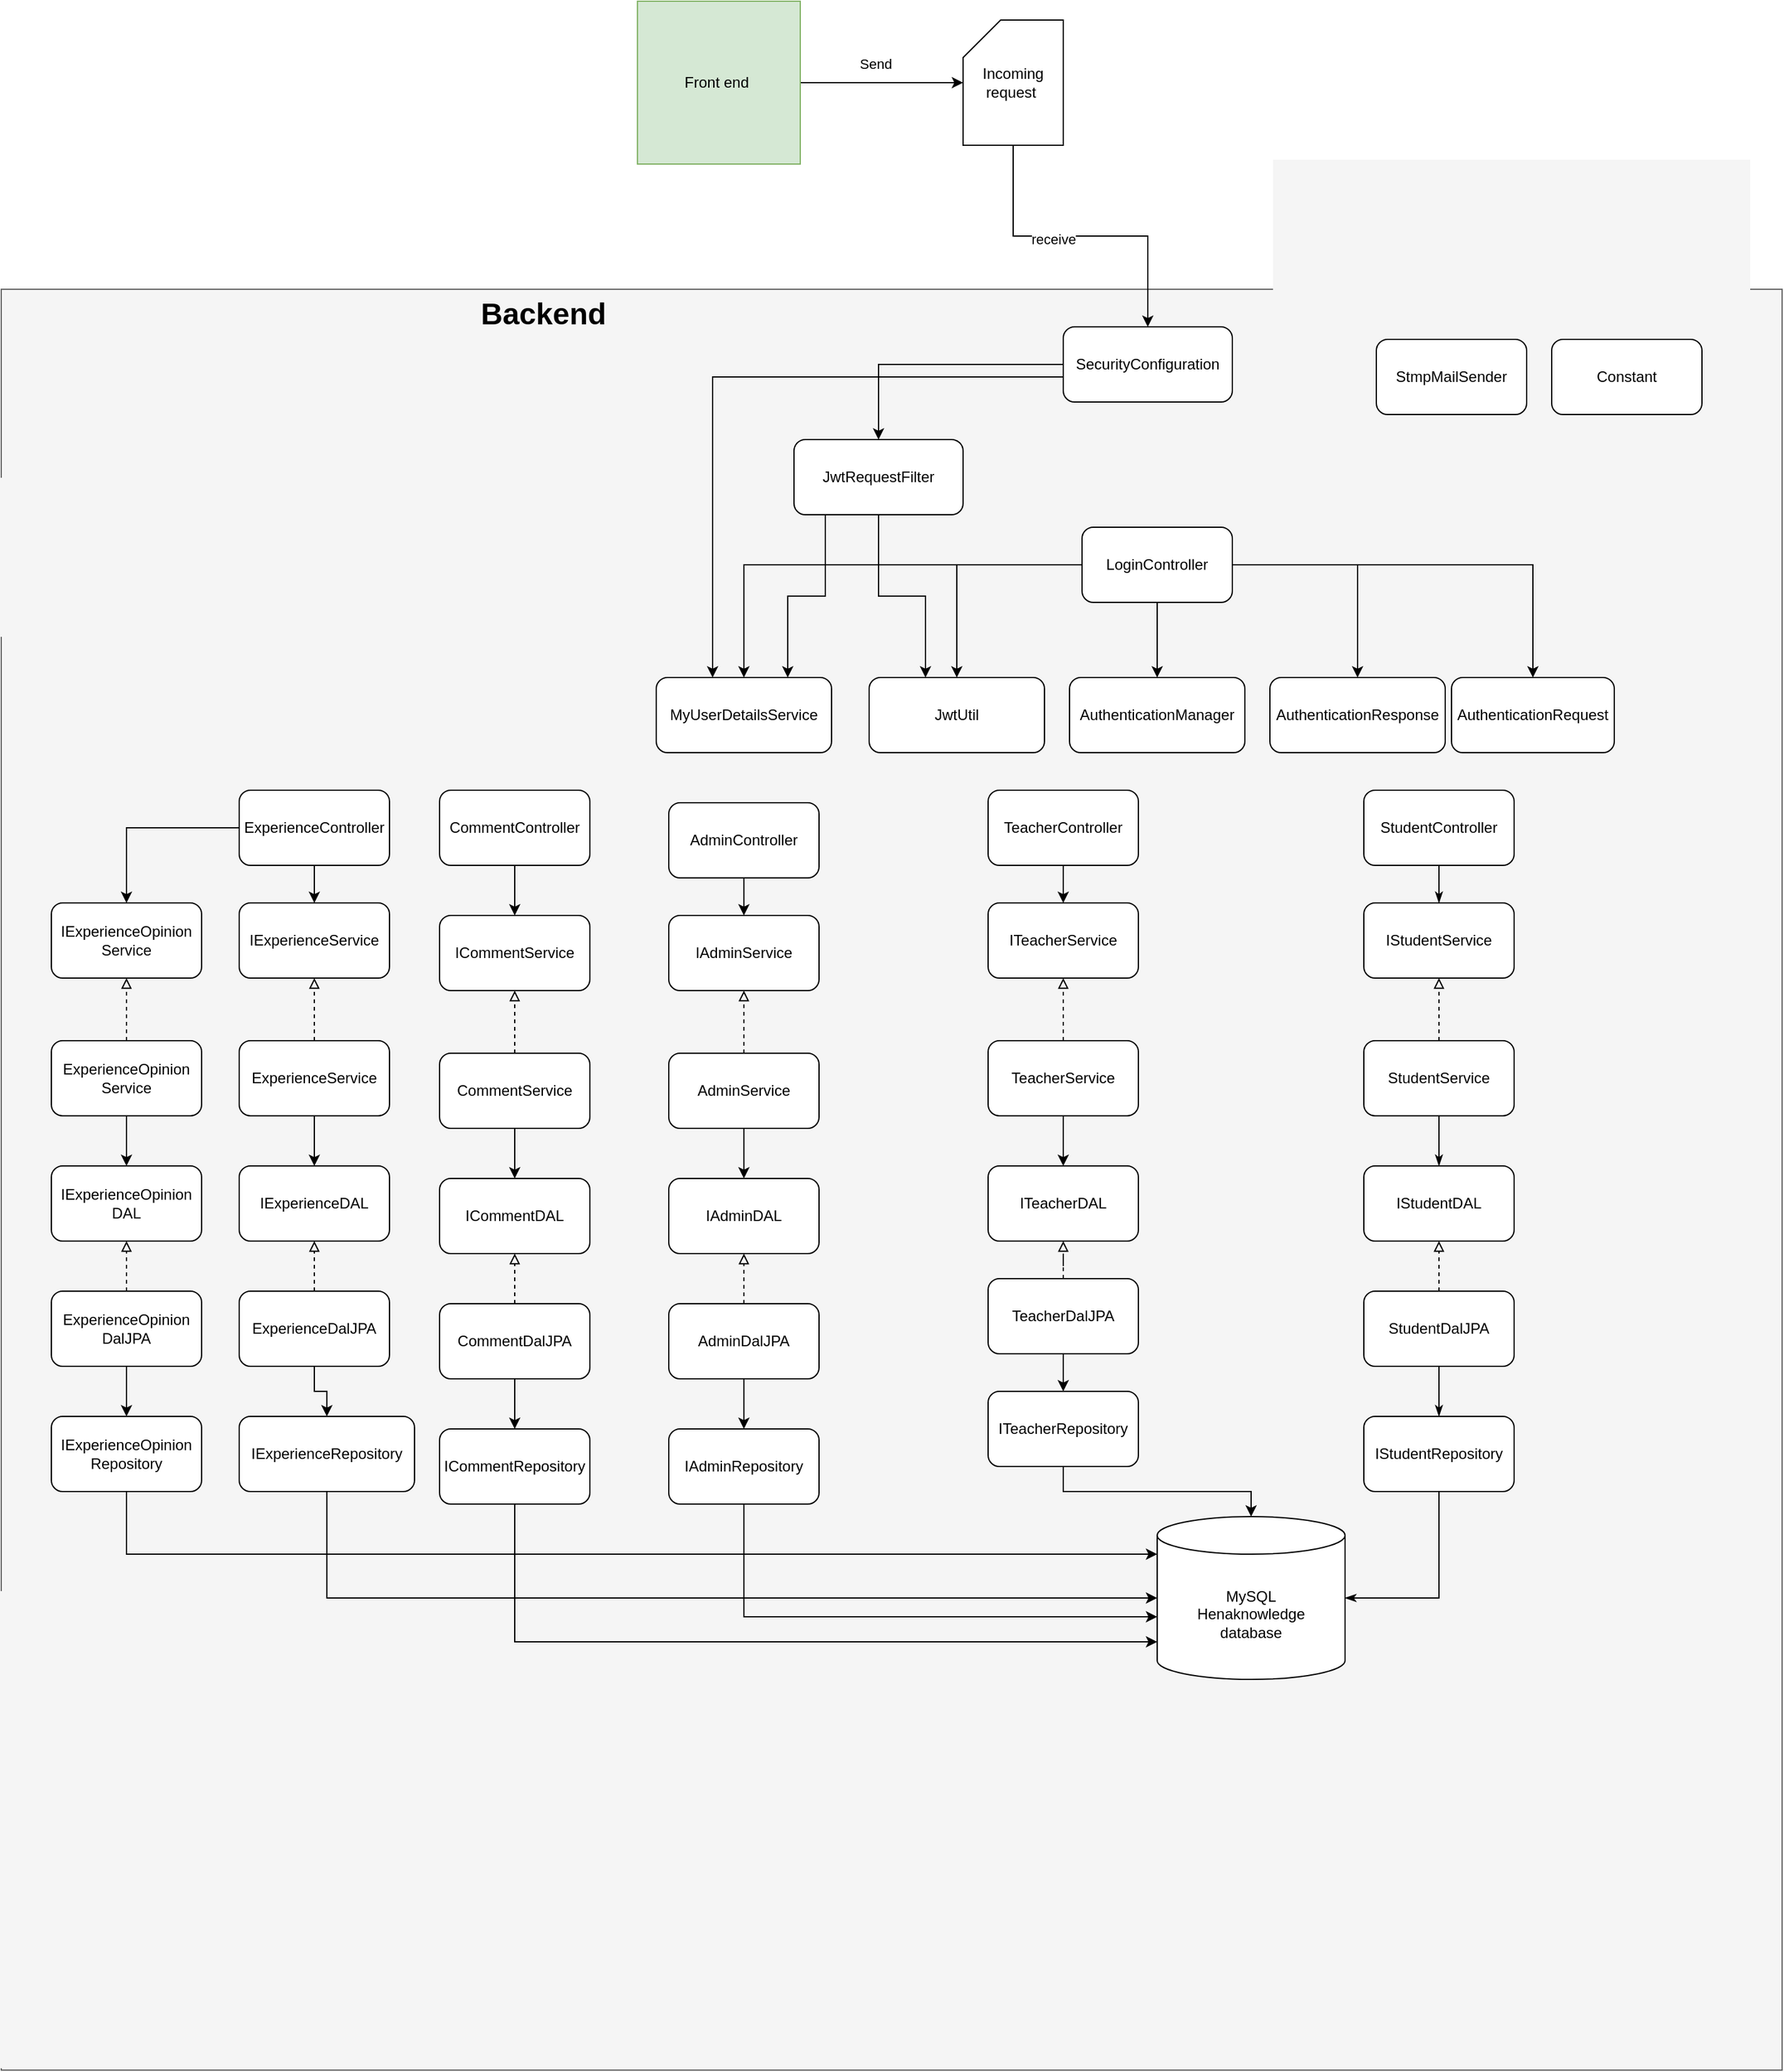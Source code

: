 <mxfile version="14.7.6" type="device"><diagram id="BdHN0gs1OWvveLg59ikw" name="Page-1"><mxGraphModel dx="2926" dy="978" grid="1" gridSize="10" guides="1" tooltips="1" connect="1" arrows="1" fold="1" page="1" pageScale="1" pageWidth="850" pageHeight="1100" math="0" shadow="0"><root><mxCell id="0"/><mxCell id="1" parent="0"/><mxCell id="N8y9INt-wDr2TbsWj7_3-1" value="Incoming request&amp;nbsp;" style="shape=card;whiteSpace=wrap;html=1;" parent="1" vertex="1"><mxGeometry x="708" y="465" width="80" height="100" as="geometry"/></mxCell><mxCell id="N8y9INt-wDr2TbsWj7_3-3" style="edgeStyle=orthogonalEdgeStyle;rounded=0;orthogonalLoop=1;jettySize=auto;html=1;" parent="1" source="N8y9INt-wDr2TbsWj7_3-2" target="N8y9INt-wDr2TbsWj7_3-1" edge="1"><mxGeometry relative="1" as="geometry"/></mxCell><mxCell id="N8y9INt-wDr2TbsWj7_3-4" value="Send" style="edgeLabel;html=1;align=center;verticalAlign=middle;resizable=0;points=[];" parent="N8y9INt-wDr2TbsWj7_3-3" vertex="1" connectable="0"><mxGeometry x="-0.339" relative="1" as="geometry"><mxPoint x="17" y="-15" as="offset"/></mxGeometry></mxCell><mxCell id="N8y9INt-wDr2TbsWj7_3-2" value="Front end&amp;nbsp;" style="whiteSpace=wrap;html=1;aspect=fixed;fillColor=#d5e8d4;strokeColor=#82b366;" parent="1" vertex="1"><mxGeometry x="448" y="450" width="130" height="130" as="geometry"/></mxCell><mxCell id="N8y9INt-wDr2TbsWj7_3-5" value="" style="whiteSpace=wrap;html=1;aspect=fixed;fillColor=#f5f5f5;strokeColor=#666666;fontColor=#333333;" parent="1" vertex="1"><mxGeometry x="-60" y="680" width="1422" height="1422" as="geometry"/></mxCell><mxCell id="N8y9INt-wDr2TbsWj7_3-6" value="&lt;h1&gt;Backend&lt;/h1&gt;" style="text;html=1;strokeColor=none;fillColor=none;spacing=5;spacingTop=-20;whiteSpace=wrap;overflow=hidden;rounded=0;" parent="1" vertex="1"><mxGeometry x="318" y="680" width="120" height="50" as="geometry"/></mxCell><mxCell id="N8y9INt-wDr2TbsWj7_3-38" style="edgeStyle=orthogonalEdgeStyle;rounded=0;orthogonalLoop=1;jettySize=auto;html=1;" parent="1" source="N8y9INt-wDr2TbsWj7_3-10" target="N8y9INt-wDr2TbsWj7_3-11" edge="1"><mxGeometry relative="1" as="geometry"/></mxCell><mxCell id="N8y9INt-wDr2TbsWj7_3-10" value="AdminController" style="rounded=1;whiteSpace=wrap;html=1;" parent="1" vertex="1"><mxGeometry x="473" y="1090" width="120" height="60" as="geometry"/></mxCell><mxCell id="N8y9INt-wDr2TbsWj7_3-11" value="IAdminService" style="rounded=1;whiteSpace=wrap;html=1;" parent="1" vertex="1"><mxGeometry x="473" y="1180" width="120" height="60" as="geometry"/></mxCell><mxCell id="N8y9INt-wDr2TbsWj7_3-39" style="edgeStyle=orthogonalEdgeStyle;rounded=0;orthogonalLoop=1;jettySize=auto;html=1;dashed=1;endArrow=block;endFill=0;" parent="1" source="N8y9INt-wDr2TbsWj7_3-12" target="N8y9INt-wDr2TbsWj7_3-11" edge="1"><mxGeometry relative="1" as="geometry"/></mxCell><mxCell id="N8y9INt-wDr2TbsWj7_3-40" style="edgeStyle=orthogonalEdgeStyle;rounded=0;orthogonalLoop=1;jettySize=auto;html=1;endArrow=classic;endFill=1;" parent="1" source="N8y9INt-wDr2TbsWj7_3-12" target="N8y9INt-wDr2TbsWj7_3-13" edge="1"><mxGeometry relative="1" as="geometry"/></mxCell><mxCell id="N8y9INt-wDr2TbsWj7_3-12" value="AdminService" style="rounded=1;whiteSpace=wrap;html=1;" parent="1" vertex="1"><mxGeometry x="473" y="1290" width="120" height="60" as="geometry"/></mxCell><mxCell id="N8y9INt-wDr2TbsWj7_3-13" value="IAdminDAL" style="rounded=1;whiteSpace=wrap;html=1;" parent="1" vertex="1"><mxGeometry x="473" y="1390" width="120" height="60" as="geometry"/></mxCell><mxCell id="N8y9INt-wDr2TbsWj7_3-41" style="edgeStyle=orthogonalEdgeStyle;rounded=0;orthogonalLoop=1;jettySize=auto;html=1;endArrow=block;endFill=0;dashed=1;" parent="1" source="N8y9INt-wDr2TbsWj7_3-14" target="N8y9INt-wDr2TbsWj7_3-13" edge="1"><mxGeometry relative="1" as="geometry"/></mxCell><mxCell id="N8y9INt-wDr2TbsWj7_3-42" style="edgeStyle=orthogonalEdgeStyle;rounded=0;orthogonalLoop=1;jettySize=auto;html=1;endArrow=classic;endFill=1;" parent="1" source="N8y9INt-wDr2TbsWj7_3-14" target="N8y9INt-wDr2TbsWj7_3-15" edge="1"><mxGeometry relative="1" as="geometry"/></mxCell><mxCell id="N8y9INt-wDr2TbsWj7_3-14" value="AdminDalJPA" style="rounded=1;whiteSpace=wrap;html=1;" parent="1" vertex="1"><mxGeometry x="473" y="1490" width="120" height="60" as="geometry"/></mxCell><mxCell id="N8y9INt-wDr2TbsWj7_3-43" style="edgeStyle=orthogonalEdgeStyle;rounded=0;orthogonalLoop=1;jettySize=auto;html=1;endArrow=classic;endFill=1;" parent="1" source="N8y9INt-wDr2TbsWj7_3-15" target="N8y9INt-wDr2TbsWj7_3-37" edge="1"><mxGeometry relative="1" as="geometry"><Array as="points"><mxPoint x="533" y="1740"/></Array></mxGeometry></mxCell><mxCell id="N8y9INt-wDr2TbsWj7_3-15" value="IAdminRepository" style="rounded=1;whiteSpace=wrap;html=1;" parent="1" vertex="1"><mxGeometry x="473" y="1590" width="120" height="60" as="geometry"/></mxCell><mxCell id="N8y9INt-wDr2TbsWj7_3-20" style="edgeStyle=orthogonalEdgeStyle;rounded=0;orthogonalLoop=1;jettySize=auto;html=1;" parent="1" source="N8y9INt-wDr2TbsWj7_3-16" target="N8y9INt-wDr2TbsWj7_3-17" edge="1"><mxGeometry relative="1" as="geometry"/></mxCell><mxCell id="N8y9INt-wDr2TbsWj7_3-21" style="edgeStyle=orthogonalEdgeStyle;rounded=0;orthogonalLoop=1;jettySize=auto;html=1;" parent="1" source="N8y9INt-wDr2TbsWj7_3-16" target="N8y9INt-wDr2TbsWj7_3-19" edge="1"><mxGeometry relative="1" as="geometry"/></mxCell><mxCell id="N8y9INt-wDr2TbsWj7_3-28" style="edgeStyle=orthogonalEdgeStyle;rounded=0;orthogonalLoop=1;jettySize=auto;html=1;" parent="1" source="N8y9INt-wDr2TbsWj7_3-16" target="N8y9INt-wDr2TbsWj7_3-26" edge="1"><mxGeometry relative="1" as="geometry"/></mxCell><mxCell id="N8y9INt-wDr2TbsWj7_3-29" style="edgeStyle=orthogonalEdgeStyle;rounded=0;orthogonalLoop=1;jettySize=auto;html=1;" parent="1" source="N8y9INt-wDr2TbsWj7_3-16" target="N8y9INt-wDr2TbsWj7_3-24" edge="1"><mxGeometry relative="1" as="geometry"/></mxCell><mxCell id="N8y9INt-wDr2TbsWj7_3-30" style="edgeStyle=orthogonalEdgeStyle;rounded=0;orthogonalLoop=1;jettySize=auto;html=1;" parent="1" source="N8y9INt-wDr2TbsWj7_3-16" target="N8y9INt-wDr2TbsWj7_3-25" edge="1"><mxGeometry relative="1" as="geometry"/></mxCell><mxCell id="N8y9INt-wDr2TbsWj7_3-16" value="LoginController" style="rounded=1;whiteSpace=wrap;html=1;" parent="1" vertex="1"><mxGeometry x="803" y="870" width="120" height="60" as="geometry"/></mxCell><mxCell id="N8y9INt-wDr2TbsWj7_3-17" value="AuthenticationRequest" style="rounded=1;whiteSpace=wrap;html=1;" parent="1" vertex="1"><mxGeometry x="1098" y="990" width="130" height="60" as="geometry"/></mxCell><mxCell id="N8y9INt-wDr2TbsWj7_3-19" value="AuthenticationResponse" style="rounded=1;whiteSpace=wrap;html=1;" parent="1" vertex="1"><mxGeometry x="953" y="990" width="140" height="60" as="geometry"/></mxCell><mxCell id="N8y9INt-wDr2TbsWj7_3-24" value="JwtUtil" style="rounded=1;whiteSpace=wrap;html=1;" parent="1" vertex="1"><mxGeometry x="633" y="990" width="140" height="60" as="geometry"/></mxCell><mxCell id="N8y9INt-wDr2TbsWj7_3-25" value="MyUserDetailsService" style="rounded=1;whiteSpace=wrap;html=1;" parent="1" vertex="1"><mxGeometry x="463" y="990" width="140" height="60" as="geometry"/></mxCell><mxCell id="N8y9INt-wDr2TbsWj7_3-26" value="AuthenticationManager" style="rounded=1;whiteSpace=wrap;html=1;" parent="1" vertex="1"><mxGeometry x="793" y="990" width="140" height="60" as="geometry"/></mxCell><mxCell id="N8y9INt-wDr2TbsWj7_3-33" style="edgeStyle=orthogonalEdgeStyle;rounded=0;orthogonalLoop=1;jettySize=auto;html=1;" parent="1" source="N8y9INt-wDr2TbsWj7_3-31" target="N8y9INt-wDr2TbsWj7_3-32" edge="1"><mxGeometry relative="1" as="geometry"/></mxCell><mxCell id="N8y9INt-wDr2TbsWj7_3-34" style="edgeStyle=orthogonalEdgeStyle;rounded=0;orthogonalLoop=1;jettySize=auto;html=1;" parent="1" source="N8y9INt-wDr2TbsWj7_3-31" target="N8y9INt-wDr2TbsWj7_3-25" edge="1"><mxGeometry relative="1" as="geometry"><Array as="points"><mxPoint x="508" y="750"/></Array></mxGeometry></mxCell><mxCell id="N8y9INt-wDr2TbsWj7_3-31" value="SecurityConfiguration" style="rounded=1;whiteSpace=wrap;html=1;" parent="1" vertex="1"><mxGeometry x="788" y="710" width="135" height="60" as="geometry"/></mxCell><mxCell id="N8y9INt-wDr2TbsWj7_3-7" style="edgeStyle=orthogonalEdgeStyle;rounded=0;orthogonalLoop=1;jettySize=auto;html=1;" parent="1" source="N8y9INt-wDr2TbsWj7_3-1" target="N8y9INt-wDr2TbsWj7_3-31" edge="1"><mxGeometry relative="1" as="geometry"/></mxCell><mxCell id="N8y9INt-wDr2TbsWj7_3-8" value="receive" style="edgeLabel;html=1;align=center;verticalAlign=middle;resizable=0;points=[];" parent="N8y9INt-wDr2TbsWj7_3-7" vertex="1" connectable="0"><mxGeometry x="0.126" y="-2" relative="1" as="geometry"><mxPoint x="-38" as="offset"/></mxGeometry></mxCell><mxCell id="N8y9INt-wDr2TbsWj7_3-35" style="edgeStyle=orthogonalEdgeStyle;rounded=0;orthogonalLoop=1;jettySize=auto;html=1;" parent="1" source="N8y9INt-wDr2TbsWj7_3-32" target="N8y9INt-wDr2TbsWj7_3-24" edge="1"><mxGeometry relative="1" as="geometry"><Array as="points"><mxPoint x="640" y="925"/><mxPoint x="678" y="925"/></Array></mxGeometry></mxCell><mxCell id="N8y9INt-wDr2TbsWj7_3-36" style="edgeStyle=orthogonalEdgeStyle;rounded=0;orthogonalLoop=1;jettySize=auto;html=1;" parent="1" source="N8y9INt-wDr2TbsWj7_3-32" target="N8y9INt-wDr2TbsWj7_3-25" edge="1"><mxGeometry relative="1" as="geometry"><Array as="points"><mxPoint x="598" y="925"/><mxPoint x="568" y="925"/></Array></mxGeometry></mxCell><mxCell id="N8y9INt-wDr2TbsWj7_3-32" value="JwtRequestFilter" style="rounded=1;whiteSpace=wrap;html=1;" parent="1" vertex="1"><mxGeometry x="573" y="800" width="135" height="60" as="geometry"/></mxCell><mxCell id="N8y9INt-wDr2TbsWj7_3-37" value="MySQL&lt;br&gt;Henaknowledge&lt;br&gt;&amp;nbsp;database&amp;nbsp;" style="shape=cylinder3;whiteSpace=wrap;html=1;boundedLbl=1;backgroundOutline=1;size=15;" parent="1" vertex="1"><mxGeometry x="863" y="1660" width="150" height="130" as="geometry"/></mxCell><mxCell id="5elUZLbEnEv_fz28JsXY-10" style="edgeStyle=orthogonalEdgeStyle;rounded=0;orthogonalLoop=1;jettySize=auto;html=1;endArrow=classicThin;endFill=1;" parent="1" source="N8y9INt-wDr2TbsWj7_3-46" target="N8y9INt-wDr2TbsWj7_3-47" edge="1"><mxGeometry relative="1" as="geometry"/></mxCell><mxCell id="N8y9INt-wDr2TbsWj7_3-46" value="StudentController" style="rounded=1;whiteSpace=wrap;html=1;" parent="1" vertex="1"><mxGeometry x="1028" y="1080" width="120" height="60" as="geometry"/></mxCell><mxCell id="N8y9INt-wDr2TbsWj7_3-47" value="IStudentService" style="rounded=1;whiteSpace=wrap;html=1;" parent="1" vertex="1"><mxGeometry x="1028" y="1170" width="120" height="60" as="geometry"/></mxCell><mxCell id="5elUZLbEnEv_fz28JsXY-9" style="edgeStyle=orthogonalEdgeStyle;rounded=0;orthogonalLoop=1;jettySize=auto;html=1;dashed=1;endArrow=block;endFill=0;" parent="1" source="N8y9INt-wDr2TbsWj7_3-48" target="N8y9INt-wDr2TbsWj7_3-47" edge="1"><mxGeometry relative="1" as="geometry"/></mxCell><mxCell id="5elUZLbEnEv_fz28JsXY-11" style="edgeStyle=orthogonalEdgeStyle;rounded=0;orthogonalLoop=1;jettySize=auto;html=1;endArrow=classicThin;endFill=1;" parent="1" source="N8y9INt-wDr2TbsWj7_3-48" target="N8y9INt-wDr2TbsWj7_3-49" edge="1"><mxGeometry relative="1" as="geometry"/></mxCell><mxCell id="N8y9INt-wDr2TbsWj7_3-48" value="StudentService" style="rounded=1;whiteSpace=wrap;html=1;" parent="1" vertex="1"><mxGeometry x="1028" y="1280" width="120" height="60" as="geometry"/></mxCell><mxCell id="N8y9INt-wDr2TbsWj7_3-49" value="IStudentDAL" style="rounded=1;whiteSpace=wrap;html=1;" parent="1" vertex="1"><mxGeometry x="1028" y="1380" width="120" height="60" as="geometry"/></mxCell><mxCell id="5elUZLbEnEv_fz28JsXY-8" style="edgeStyle=orthogonalEdgeStyle;rounded=0;orthogonalLoop=1;jettySize=auto;html=1;dashed=1;endArrow=block;endFill=0;" parent="1" source="N8y9INt-wDr2TbsWj7_3-50" target="N8y9INt-wDr2TbsWj7_3-49" edge="1"><mxGeometry relative="1" as="geometry"/></mxCell><mxCell id="5elUZLbEnEv_fz28JsXY-12" style="edgeStyle=orthogonalEdgeStyle;rounded=0;orthogonalLoop=1;jettySize=auto;html=1;endArrow=classicThin;endFill=1;" parent="1" source="N8y9INt-wDr2TbsWj7_3-50" target="N8y9INt-wDr2TbsWj7_3-51" edge="1"><mxGeometry relative="1" as="geometry"/></mxCell><mxCell id="N8y9INt-wDr2TbsWj7_3-50" value="StudentDalJPA" style="rounded=1;whiteSpace=wrap;html=1;" parent="1" vertex="1"><mxGeometry x="1028" y="1480" width="120" height="60" as="geometry"/></mxCell><mxCell id="5elUZLbEnEv_fz28JsXY-13" style="edgeStyle=orthogonalEdgeStyle;rounded=0;orthogonalLoop=1;jettySize=auto;html=1;endArrow=classicThin;endFill=1;" parent="1" source="N8y9INt-wDr2TbsWj7_3-51" target="N8y9INt-wDr2TbsWj7_3-37" edge="1"><mxGeometry relative="1" as="geometry"><Array as="points"><mxPoint x="1088" y="1725"/></Array></mxGeometry></mxCell><mxCell id="N8y9INt-wDr2TbsWj7_3-51" value="IStudentRepository" style="rounded=1;whiteSpace=wrap;html=1;" parent="1" vertex="1"><mxGeometry x="1028" y="1580" width="120" height="60" as="geometry"/></mxCell><mxCell id="5elUZLbEnEv_fz28JsXY-5" style="edgeStyle=orthogonalEdgeStyle;rounded=0;orthogonalLoop=1;jettySize=auto;html=1;" parent="1" source="N8y9INt-wDr2TbsWj7_3-52" target="N8y9INt-wDr2TbsWj7_3-53" edge="1"><mxGeometry relative="1" as="geometry"/></mxCell><mxCell id="N8y9INt-wDr2TbsWj7_3-52" value="TeacherController" style="rounded=1;whiteSpace=wrap;html=1;" parent="1" vertex="1"><mxGeometry x="728" y="1080" width="120" height="60" as="geometry"/></mxCell><mxCell id="N8y9INt-wDr2TbsWj7_3-53" value="ITeacherService" style="rounded=1;whiteSpace=wrap;html=1;" parent="1" vertex="1"><mxGeometry x="728" y="1170" width="120" height="60" as="geometry"/></mxCell><mxCell id="5elUZLbEnEv_fz28JsXY-4" style="edgeStyle=orthogonalEdgeStyle;rounded=0;orthogonalLoop=1;jettySize=auto;html=1;" parent="1" source="N8y9INt-wDr2TbsWj7_3-54" target="N8y9INt-wDr2TbsWj7_3-55" edge="1"><mxGeometry relative="1" as="geometry"/></mxCell><mxCell id="5elUZLbEnEv_fz28JsXY-6" style="edgeStyle=orthogonalEdgeStyle;rounded=0;orthogonalLoop=1;jettySize=auto;html=1;endArrow=block;endFill=0;dashed=1;" parent="1" source="N8y9INt-wDr2TbsWj7_3-54" target="N8y9INt-wDr2TbsWj7_3-53" edge="1"><mxGeometry relative="1" as="geometry"/></mxCell><mxCell id="N8y9INt-wDr2TbsWj7_3-54" value="TeacherService" style="rounded=1;whiteSpace=wrap;html=1;" parent="1" vertex="1"><mxGeometry x="728" y="1280" width="120" height="60" as="geometry"/></mxCell><mxCell id="N8y9INt-wDr2TbsWj7_3-55" value="ITeacherDAL" style="rounded=1;whiteSpace=wrap;html=1;" parent="1" vertex="1"><mxGeometry x="728" y="1380" width="120" height="60" as="geometry"/></mxCell><mxCell id="5elUZLbEnEv_fz28JsXY-3" style="edgeStyle=orthogonalEdgeStyle;rounded=0;orthogonalLoop=1;jettySize=auto;html=1;" parent="1" source="N8y9INt-wDr2TbsWj7_3-56" target="N8y9INt-wDr2TbsWj7_3-57" edge="1"><mxGeometry relative="1" as="geometry"/></mxCell><mxCell id="5elUZLbEnEv_fz28JsXY-7" style="edgeStyle=orthogonalEdgeStyle;rounded=0;orthogonalLoop=1;jettySize=auto;html=1;dashed=1;endArrow=block;endFill=0;" parent="1" source="N8y9INt-wDr2TbsWj7_3-56" target="N8y9INt-wDr2TbsWj7_3-55" edge="1"><mxGeometry relative="1" as="geometry"/></mxCell><mxCell id="N8y9INt-wDr2TbsWj7_3-56" value="TeacherDalJPA" style="rounded=1;whiteSpace=wrap;html=1;" parent="1" vertex="1"><mxGeometry x="728" y="1470" width="120" height="60" as="geometry"/></mxCell><mxCell id="5elUZLbEnEv_fz28JsXY-2" style="edgeStyle=orthogonalEdgeStyle;rounded=0;orthogonalLoop=1;jettySize=auto;html=1;" parent="1" source="N8y9INt-wDr2TbsWj7_3-57" target="N8y9INt-wDr2TbsWj7_3-37" edge="1"><mxGeometry relative="1" as="geometry"><Array as="points"><mxPoint x="788" y="1640"/><mxPoint x="938" y="1640"/></Array></mxGeometry></mxCell><mxCell id="N8y9INt-wDr2TbsWj7_3-57" value="ITeacherRepository" style="rounded=1;whiteSpace=wrap;html=1;" parent="1" vertex="1"><mxGeometry x="728" y="1560" width="120" height="60" as="geometry"/></mxCell><mxCell id="5elUZLbEnEv_fz28JsXY-19" value="StmpMailSender" style="rounded=1;whiteSpace=wrap;html=1;" parent="1" vertex="1"><mxGeometry x="1038" y="720" width="120" height="60" as="geometry"/></mxCell><mxCell id="5elUZLbEnEv_fz28JsXY-20" value="Constant" style="rounded=1;whiteSpace=wrap;html=1;" parent="1" vertex="1"><mxGeometry x="1178" y="720" width="120" height="60" as="geometry"/></mxCell><mxCell id="oa6uQb-UgygDmnCDbrOw-36" style="edgeStyle=orthogonalEdgeStyle;rounded=0;orthogonalLoop=1;jettySize=auto;html=1;" edge="1" parent="1" source="oa6uQb-UgygDmnCDbrOw-1" target="oa6uQb-UgygDmnCDbrOw-2"><mxGeometry relative="1" as="geometry"/></mxCell><mxCell id="oa6uQb-UgygDmnCDbrOw-1" value="CommentController" style="rounded=1;whiteSpace=wrap;html=1;" vertex="1" parent="1"><mxGeometry x="290" y="1080" width="120" height="60" as="geometry"/></mxCell><mxCell id="oa6uQb-UgygDmnCDbrOw-2" value="ICommentService" style="rounded=1;whiteSpace=wrap;html=1;" vertex="1" parent="1"><mxGeometry x="290" y="1180" width="120" height="60" as="geometry"/></mxCell><mxCell id="oa6uQb-UgygDmnCDbrOw-30" style="edgeStyle=orthogonalEdgeStyle;rounded=0;orthogonalLoop=1;jettySize=auto;html=1;" edge="1" parent="1" source="oa6uQb-UgygDmnCDbrOw-3" target="oa6uQb-UgygDmnCDbrOw-4"><mxGeometry relative="1" as="geometry"/></mxCell><mxCell id="oa6uQb-UgygDmnCDbrOw-32" style="edgeStyle=orthogonalEdgeStyle;rounded=0;orthogonalLoop=1;jettySize=auto;html=1;endArrow=block;endFill=0;dashed=1;" edge="1" parent="1" source="oa6uQb-UgygDmnCDbrOw-3" target="oa6uQb-UgygDmnCDbrOw-2"><mxGeometry relative="1" as="geometry"/></mxCell><mxCell id="oa6uQb-UgygDmnCDbrOw-3" value="CommentService" style="rounded=1;whiteSpace=wrap;html=1;" vertex="1" parent="1"><mxGeometry x="290" y="1290" width="120" height="60" as="geometry"/></mxCell><mxCell id="oa6uQb-UgygDmnCDbrOw-4" value="ICommentDAL" style="rounded=1;whiteSpace=wrap;html=1;" vertex="1" parent="1"><mxGeometry x="290" y="1390" width="120" height="60" as="geometry"/></mxCell><mxCell id="oa6uQb-UgygDmnCDbrOw-20" style="edgeStyle=orthogonalEdgeStyle;rounded=0;orthogonalLoop=1;jettySize=auto;html=1;" edge="1" parent="1" source="oa6uQb-UgygDmnCDbrOw-5" target="oa6uQb-UgygDmnCDbrOw-6"><mxGeometry relative="1" as="geometry"/></mxCell><mxCell id="oa6uQb-UgygDmnCDbrOw-24" style="edgeStyle=orthogonalEdgeStyle;rounded=0;orthogonalLoop=1;jettySize=auto;html=1;endArrow=block;endFill=0;dashed=1;" edge="1" parent="1" source="oa6uQb-UgygDmnCDbrOw-5" target="oa6uQb-UgygDmnCDbrOw-4"><mxGeometry relative="1" as="geometry"/></mxCell><mxCell id="oa6uQb-UgygDmnCDbrOw-5" value="CommentDalJPA" style="rounded=1;whiteSpace=wrap;html=1;" vertex="1" parent="1"><mxGeometry x="290" y="1490" width="120" height="60" as="geometry"/></mxCell><mxCell id="oa6uQb-UgygDmnCDbrOw-43" style="edgeStyle=orthogonalEdgeStyle;rounded=0;orthogonalLoop=1;jettySize=auto;html=1;endArrow=classic;endFill=1;" edge="1" parent="1" source="oa6uQb-UgygDmnCDbrOw-6" target="N8y9INt-wDr2TbsWj7_3-37"><mxGeometry relative="1" as="geometry"><Array as="points"><mxPoint x="350" y="1760"/></Array></mxGeometry></mxCell><mxCell id="oa6uQb-UgygDmnCDbrOw-6" value="ICommentRepository" style="rounded=1;whiteSpace=wrap;html=1;" vertex="1" parent="1"><mxGeometry x="290" y="1590" width="120" height="60" as="geometry"/></mxCell><mxCell id="oa6uQb-UgygDmnCDbrOw-37" style="edgeStyle=orthogonalEdgeStyle;rounded=0;orthogonalLoop=1;jettySize=auto;html=1;" edge="1" parent="1" source="oa6uQb-UgygDmnCDbrOw-7" target="oa6uQb-UgygDmnCDbrOw-8"><mxGeometry relative="1" as="geometry"/></mxCell><mxCell id="oa6uQb-UgygDmnCDbrOw-42" style="edgeStyle=orthogonalEdgeStyle;rounded=0;orthogonalLoop=1;jettySize=auto;html=1;endArrow=classic;endFill=1;" edge="1" parent="1" source="oa6uQb-UgygDmnCDbrOw-7" target="oa6uQb-UgygDmnCDbrOw-14"><mxGeometry relative="1" as="geometry"/></mxCell><mxCell id="oa6uQb-UgygDmnCDbrOw-7" value="ExperienceController" style="rounded=1;whiteSpace=wrap;html=1;" vertex="1" parent="1"><mxGeometry x="130" y="1080" width="120" height="60" as="geometry"/></mxCell><mxCell id="oa6uQb-UgygDmnCDbrOw-8" value="IExperienceService" style="rounded=1;whiteSpace=wrap;html=1;" vertex="1" parent="1"><mxGeometry x="130" y="1170" width="120" height="60" as="geometry"/></mxCell><mxCell id="oa6uQb-UgygDmnCDbrOw-29" style="edgeStyle=orthogonalEdgeStyle;rounded=0;orthogonalLoop=1;jettySize=auto;html=1;" edge="1" parent="1" source="oa6uQb-UgygDmnCDbrOw-9" target="oa6uQb-UgygDmnCDbrOw-10"><mxGeometry relative="1" as="geometry"/></mxCell><mxCell id="oa6uQb-UgygDmnCDbrOw-33" style="edgeStyle=orthogonalEdgeStyle;rounded=0;orthogonalLoop=1;jettySize=auto;html=1;endArrow=block;endFill=0;dashed=1;" edge="1" parent="1" source="oa6uQb-UgygDmnCDbrOw-9" target="oa6uQb-UgygDmnCDbrOw-8"><mxGeometry relative="1" as="geometry"/></mxCell><mxCell id="oa6uQb-UgygDmnCDbrOw-9" value="ExperienceService" style="rounded=1;whiteSpace=wrap;html=1;" vertex="1" parent="1"><mxGeometry x="130" y="1280" width="120" height="60" as="geometry"/></mxCell><mxCell id="oa6uQb-UgygDmnCDbrOw-10" value="IExperienceDAL" style="rounded=1;whiteSpace=wrap;html=1;" vertex="1" parent="1"><mxGeometry x="130" y="1380" width="120" height="60" as="geometry"/></mxCell><mxCell id="oa6uQb-UgygDmnCDbrOw-22" style="edgeStyle=orthogonalEdgeStyle;rounded=0;orthogonalLoop=1;jettySize=auto;html=1;" edge="1" parent="1" source="oa6uQb-UgygDmnCDbrOw-11" target="oa6uQb-UgygDmnCDbrOw-12"><mxGeometry relative="1" as="geometry"/></mxCell><mxCell id="oa6uQb-UgygDmnCDbrOw-25" style="edgeStyle=orthogonalEdgeStyle;rounded=0;orthogonalLoop=1;jettySize=auto;html=1;endArrow=block;endFill=0;dashed=1;" edge="1" parent="1" source="oa6uQb-UgygDmnCDbrOw-11" target="oa6uQb-UgygDmnCDbrOw-10"><mxGeometry relative="1" as="geometry"/></mxCell><mxCell id="oa6uQb-UgygDmnCDbrOw-11" value="ExperienceDalJPA" style="rounded=1;whiteSpace=wrap;html=1;" vertex="1" parent="1"><mxGeometry x="130" y="1480" width="120" height="60" as="geometry"/></mxCell><mxCell id="oa6uQb-UgygDmnCDbrOw-44" style="edgeStyle=orthogonalEdgeStyle;rounded=0;orthogonalLoop=1;jettySize=auto;html=1;endArrow=classic;endFill=1;" edge="1" parent="1" source="oa6uQb-UgygDmnCDbrOw-12" target="N8y9INt-wDr2TbsWj7_3-37"><mxGeometry relative="1" as="geometry"><Array as="points"><mxPoint x="200" y="1725"/></Array></mxGeometry></mxCell><mxCell id="oa6uQb-UgygDmnCDbrOw-12" value="IExperienceRepository" style="rounded=1;whiteSpace=wrap;html=1;" vertex="1" parent="1"><mxGeometry x="130" y="1580" width="140" height="60" as="geometry"/></mxCell><mxCell id="oa6uQb-UgygDmnCDbrOw-14" value="IExperienceOpinion&lt;br&gt;Service" style="rounded=1;whiteSpace=wrap;html=1;" vertex="1" parent="1"><mxGeometry x="-20" y="1170" width="120" height="60" as="geometry"/></mxCell><mxCell id="oa6uQb-UgygDmnCDbrOw-28" style="edgeStyle=orthogonalEdgeStyle;rounded=0;orthogonalLoop=1;jettySize=auto;html=1;" edge="1" parent="1" source="oa6uQb-UgygDmnCDbrOw-15" target="oa6uQb-UgygDmnCDbrOw-16"><mxGeometry relative="1" as="geometry"/></mxCell><mxCell id="oa6uQb-UgygDmnCDbrOw-34" style="edgeStyle=orthogonalEdgeStyle;rounded=0;orthogonalLoop=1;jettySize=auto;html=1;endArrow=block;endFill=0;dashed=1;" edge="1" parent="1" source="oa6uQb-UgygDmnCDbrOw-15" target="oa6uQb-UgygDmnCDbrOw-14"><mxGeometry relative="1" as="geometry"/></mxCell><mxCell id="oa6uQb-UgygDmnCDbrOw-15" value="ExperienceOpinion&lt;br&gt;Service" style="rounded=1;whiteSpace=wrap;html=1;" vertex="1" parent="1"><mxGeometry x="-20" y="1280" width="120" height="60" as="geometry"/></mxCell><mxCell id="oa6uQb-UgygDmnCDbrOw-16" value="IExperienceOpinion&lt;br&gt;DAL" style="rounded=1;whiteSpace=wrap;html=1;" vertex="1" parent="1"><mxGeometry x="-20" y="1380" width="120" height="60" as="geometry"/></mxCell><mxCell id="oa6uQb-UgygDmnCDbrOw-23" style="edgeStyle=orthogonalEdgeStyle;rounded=0;orthogonalLoop=1;jettySize=auto;html=1;" edge="1" parent="1" source="oa6uQb-UgygDmnCDbrOw-17" target="oa6uQb-UgygDmnCDbrOw-18"><mxGeometry relative="1" as="geometry"/></mxCell><mxCell id="oa6uQb-UgygDmnCDbrOw-26" style="edgeStyle=orthogonalEdgeStyle;rounded=0;orthogonalLoop=1;jettySize=auto;html=1;endArrow=block;endFill=0;dashed=1;" edge="1" parent="1" source="oa6uQb-UgygDmnCDbrOw-17" target="oa6uQb-UgygDmnCDbrOw-16"><mxGeometry relative="1" as="geometry"/></mxCell><mxCell id="oa6uQb-UgygDmnCDbrOw-17" value="ExperienceOpinion&lt;br&gt;DalJPA" style="rounded=1;whiteSpace=wrap;html=1;" vertex="1" parent="1"><mxGeometry x="-20" y="1480" width="120" height="60" as="geometry"/></mxCell><mxCell id="oa6uQb-UgygDmnCDbrOw-45" style="edgeStyle=orthogonalEdgeStyle;rounded=0;orthogonalLoop=1;jettySize=auto;html=1;endArrow=classic;endFill=1;" edge="1" parent="1" source="oa6uQb-UgygDmnCDbrOw-18" target="N8y9INt-wDr2TbsWj7_3-37"><mxGeometry relative="1" as="geometry"><Array as="points"><mxPoint x="40" y="1690"/></Array></mxGeometry></mxCell><mxCell id="oa6uQb-UgygDmnCDbrOw-18" value="IExperienceOpinion&lt;br&gt;Repository" style="rounded=1;whiteSpace=wrap;html=1;" vertex="1" parent="1"><mxGeometry x="-20" y="1580" width="120" height="60" as="geometry"/></mxCell></root></mxGraphModel></diagram></mxfile>